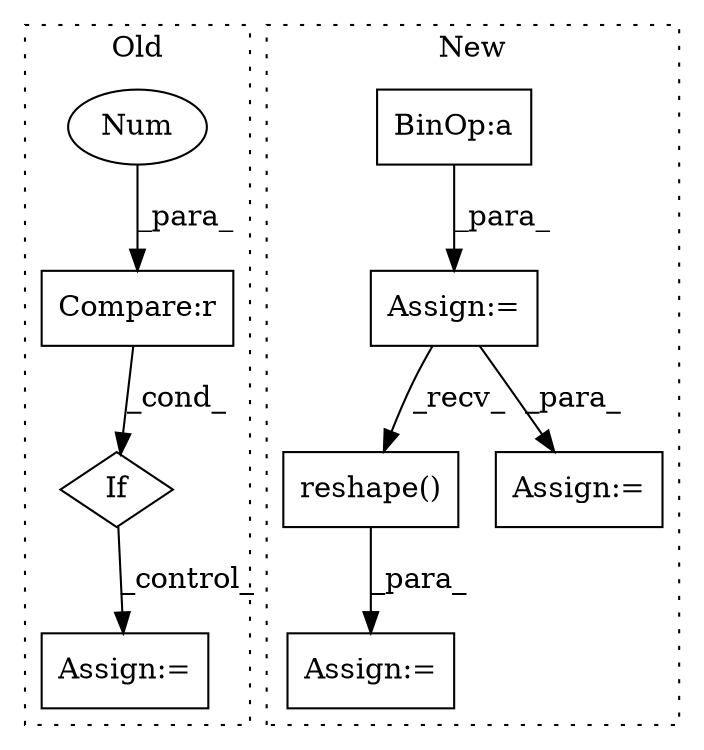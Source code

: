 digraph G {
subgraph cluster0 {
1 [label="If" a="96" s="3092" l="3" shape="diamond"];
4 [label="Assign:=" a="68" s="3134" l="3" shape="box"];
5 [label="Compare:r" a="40" s="3095" l="18" shape="box"];
6 [label="Num" a="76" s="3112" l="1" shape="ellipse"];
label = "Old";
style="dotted";
}
subgraph cluster1 {
2 [label="reshape()" a="75" s="2763,2793" l="29,5" shape="box"];
3 [label="Assign:=" a="68" s="2752" l="3" shape="box"];
7 [label="Assign:=" a="68" s="2649" l="3" shape="box"];
8 [label="Assign:=" a="68" s="2814" l="3" shape="box"];
9 [label="BinOp:a" a="82" s="2668" l="3" shape="box"];
label = "New";
style="dotted";
}
1 -> 4 [label="_control_"];
2 -> 3 [label="_para_"];
5 -> 1 [label="_cond_"];
6 -> 5 [label="_para_"];
7 -> 2 [label="_recv_"];
7 -> 8 [label="_para_"];
9 -> 7 [label="_para_"];
}